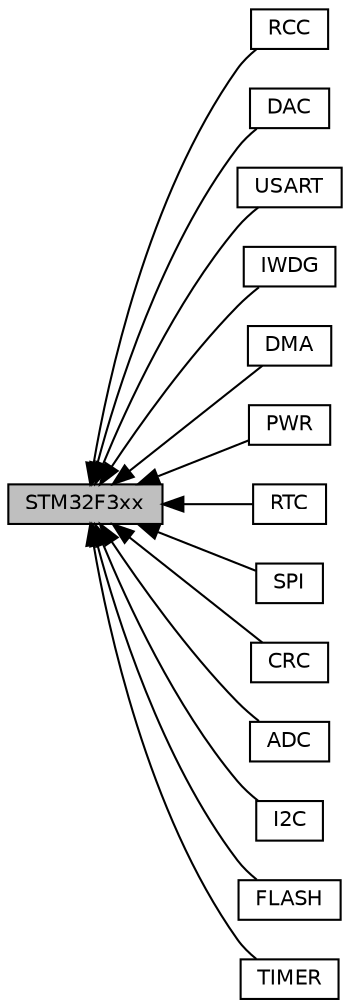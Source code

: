digraph "STM32F3xx"
{
  edge [fontname="Helvetica",fontsize="10",labelfontname="Helvetica",labelfontsize="10"];
  node [fontname="Helvetica",fontsize="10",shape=record];
  rankdir=LR;
  Node9 [label="RCC",height=0.2,width=0.4,color="black", fillcolor="white", style="filled",URL="$group__rcc__file.html",tooltip="libopencm3 STM32F3xx Reset and Clock Control "];
  Node3 [label="DAC",height=0.2,width=0.4,color="black", fillcolor="white", style="filled",URL="$group__dac__file.html",tooltip="libopencm3 STM32F3xx DAC "];
  Node13 [label="USART",height=0.2,width=0.4,color="black", fillcolor="white", style="filled",URL="$group__usart__file.html",tooltip="libopencm3 STM32F3xx USART "];
  Node7 [label="IWDG",height=0.2,width=0.4,color="black", fillcolor="white", style="filled",URL="$group__iwdg__file.html",tooltip="libopencm3 STM32F3xx Independent Watchdog Timer "];
  Node0 [label="STM32F3xx",height=0.2,width=0.4,color="black", fillcolor="grey75", style="filled", fontcolor="black"];
  Node4 [label="DMA",height=0.2,width=0.4,color="black", fillcolor="white", style="filled",URL="$group__dma__file.html",tooltip="libopencm3 STM32F3xx Direct Memory Access "];
  Node8 [label="PWR",height=0.2,width=0.4,color="black", fillcolor="white", style="filled",URL="$group__pwr__file.html",tooltip="libopencm3 STM32F3xx Power Control "];
  Node10 [label="RTC",height=0.2,width=0.4,color="black", fillcolor="white", style="filled",URL="$group__rtc__file.html",tooltip="libopencm3 STM32F3xx Real Time Clock "];
  Node11 [label="SPI",height=0.2,width=0.4,color="black", fillcolor="white", style="filled",URL="$group__spi__file.html",tooltip="libopencm3 STM32F3xx SPI "];
  Node2 [label="CRC",height=0.2,width=0.4,color="black", fillcolor="white", style="filled",URL="$group__crc__file.html",tooltip="libopencm3 STM32F3xx CRC "];
  Node1 [label="ADC",height=0.2,width=0.4,color="black", fillcolor="white", style="filled",URL="$group__adc__file.html",tooltip="libopencm3 STM32F3xx Analog to Digital Converters "];
  Node6 [label="I2C",height=0.2,width=0.4,color="black", fillcolor="white", style="filled",URL="$group__i2c__file.html",tooltip="libopencm3 STM32F3xx I2C "];
  Node5 [label="FLASH",height=0.2,width=0.4,color="black", fillcolor="white", style="filled",URL="$group__flash__file.html",tooltip="libopencm3 STM32F3xx FLASH "];
  Node12 [label="TIMER",height=0.2,width=0.4,color="black", fillcolor="white", style="filled",URL="$group__timer__file.html",tooltip="libopencm3 STM32F3xx Timers "];
  Node0->Node1 [shape=plaintext, dir="back", style="solid"];
  Node0->Node2 [shape=plaintext, dir="back", style="solid"];
  Node0->Node3 [shape=plaintext, dir="back", style="solid"];
  Node0->Node4 [shape=plaintext, dir="back", style="solid"];
  Node0->Node5 [shape=plaintext, dir="back", style="solid"];
  Node0->Node6 [shape=plaintext, dir="back", style="solid"];
  Node0->Node7 [shape=plaintext, dir="back", style="solid"];
  Node0->Node8 [shape=plaintext, dir="back", style="solid"];
  Node0->Node9 [shape=plaintext, dir="back", style="solid"];
  Node0->Node10 [shape=plaintext, dir="back", style="solid"];
  Node0->Node11 [shape=plaintext, dir="back", style="solid"];
  Node0->Node12 [shape=plaintext, dir="back", style="solid"];
  Node0->Node13 [shape=plaintext, dir="back", style="solid"];
}
